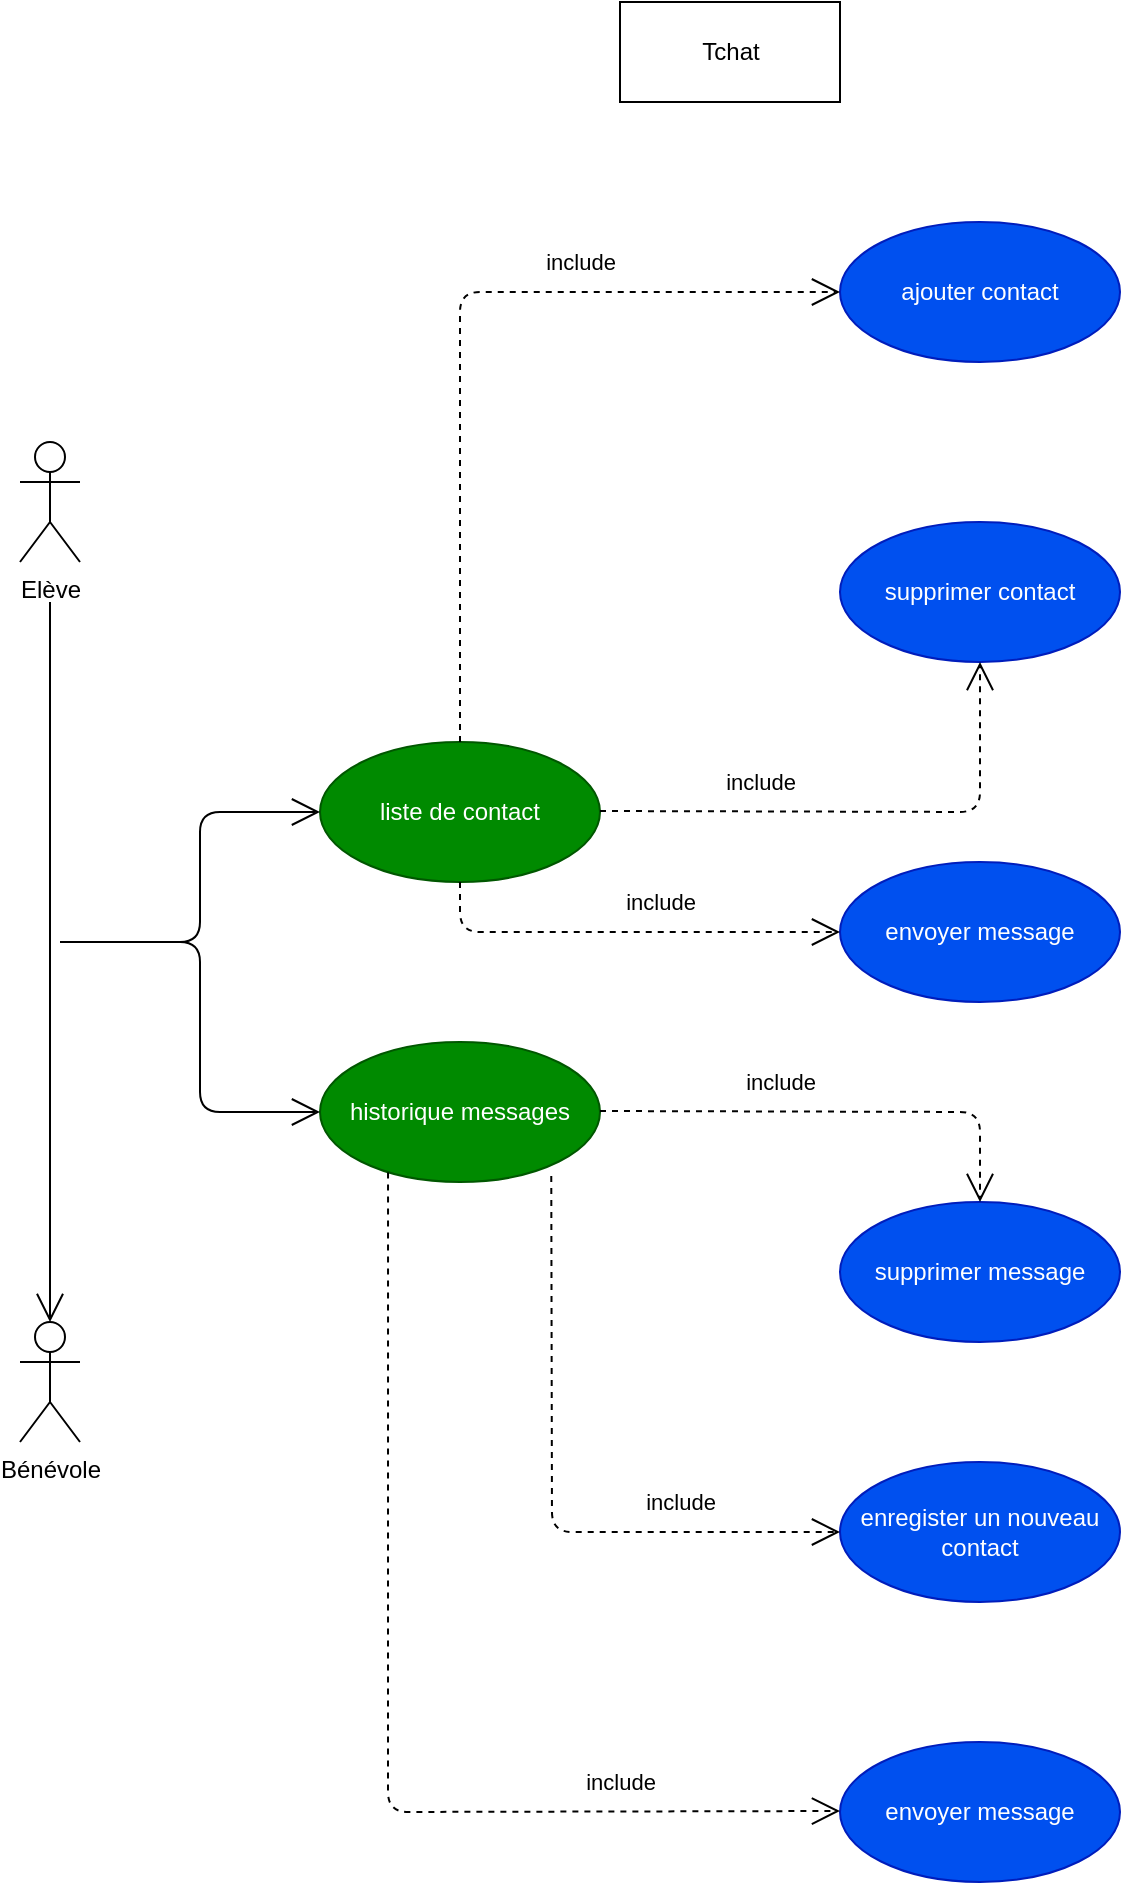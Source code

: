 <mxfile>
    <diagram id="zujQ-UzVMzeJ8Ua3-dks" name="Page-1">
        <mxGraphModel dx="1054" dy="617" grid="1" gridSize="10" guides="1" tooltips="1" connect="1" arrows="1" fold="1" page="1" pageScale="1" pageWidth="827" pageHeight="1169" math="0" shadow="0">
            <root>
                <mxCell id="0"/>
                <mxCell id="1" parent="0"/>
                <mxCell id="2" value="Tchat" style="html=1;" vertex="1" parent="1">
                    <mxGeometry x="350" y="20" width="110" height="50" as="geometry"/>
                </mxCell>
                <mxCell id="3" value="Elève" style="shape=umlActor;verticalLabelPosition=bottom;verticalAlign=top;html=1;" vertex="1" parent="1">
                    <mxGeometry x="50" y="240" width="30" height="60" as="geometry"/>
                </mxCell>
                <mxCell id="4" value="Bénévole" style="shape=umlActor;verticalLabelPosition=bottom;verticalAlign=top;html=1;" vertex="1" parent="1">
                    <mxGeometry x="50" y="680" width="30" height="60" as="geometry"/>
                </mxCell>
                <mxCell id="5" value="" style="endArrow=open;endFill=1;endSize=12;html=1;entryX=0.5;entryY=0;entryDx=0;entryDy=0;entryPerimeter=0;" edge="1" parent="1" target="4">
                    <mxGeometry width="160" relative="1" as="geometry">
                        <mxPoint x="65" y="320" as="sourcePoint"/>
                        <mxPoint x="570" y="490" as="targetPoint"/>
                    </mxGeometry>
                </mxCell>
                <mxCell id="6" value="liste de contact" style="ellipse;whiteSpace=wrap;html=1;fillColor=#008a00;fontColor=#ffffff;strokeColor=#005700;" vertex="1" parent="1">
                    <mxGeometry x="200" y="390" width="140" height="70" as="geometry"/>
                </mxCell>
                <mxCell id="8" value="historique messages" style="ellipse;whiteSpace=wrap;html=1;fillColor=#008a00;fontColor=#ffffff;strokeColor=#005700;" vertex="1" parent="1">
                    <mxGeometry x="200" y="540" width="140" height="70" as="geometry"/>
                </mxCell>
                <mxCell id="9" value="" style="endArrow=open;endFill=1;endSize=12;html=1;entryX=0;entryY=0.5;entryDx=0;entryDy=0;" edge="1" parent="1" target="6">
                    <mxGeometry width="160" relative="1" as="geometry">
                        <mxPoint x="70" y="490" as="sourcePoint"/>
                        <mxPoint x="230" y="490" as="targetPoint"/>
                        <Array as="points">
                            <mxPoint x="140" y="490"/>
                            <mxPoint x="140" y="425"/>
                        </Array>
                    </mxGeometry>
                </mxCell>
                <mxCell id="11" value="" style="endArrow=open;endFill=1;endSize=12;html=1;entryX=0;entryY=0.5;entryDx=0;entryDy=0;" edge="1" parent="1" target="8">
                    <mxGeometry width="160" relative="1" as="geometry">
                        <mxPoint x="70" y="490" as="sourcePoint"/>
                        <mxPoint x="230" y="490" as="targetPoint"/>
                        <Array as="points">
                            <mxPoint x="140" y="490"/>
                            <mxPoint x="140" y="575"/>
                        </Array>
                    </mxGeometry>
                </mxCell>
                <mxCell id="12" value="ajouter contact" style="ellipse;whiteSpace=wrap;html=1;fillColor=#0050ef;fontColor=#ffffff;strokeColor=#001DBC;" vertex="1" parent="1">
                    <mxGeometry x="460" y="130" width="140" height="70" as="geometry"/>
                </mxCell>
                <mxCell id="13" value="supprimer contact" style="ellipse;whiteSpace=wrap;html=1;fillColor=#0050ef;fontColor=#ffffff;strokeColor=#001DBC;" vertex="1" parent="1">
                    <mxGeometry x="460" y="280" width="140" height="70" as="geometry"/>
                </mxCell>
                <mxCell id="14" value="envoyer message" style="ellipse;whiteSpace=wrap;html=1;fillColor=#0050ef;fontColor=#ffffff;strokeColor=#001DBC;" vertex="1" parent="1">
                    <mxGeometry x="460" y="450" width="140" height="70" as="geometry"/>
                </mxCell>
                <mxCell id="15" value="include" style="endArrow=open;endSize=12;dashed=1;html=1;entryX=0;entryY=0.5;entryDx=0;entryDy=0;" edge="1" parent="1" target="12">
                    <mxGeometry x="0.373" y="15" width="160" relative="1" as="geometry">
                        <mxPoint x="270" y="390" as="sourcePoint"/>
                        <mxPoint x="430" y="390" as="targetPoint"/>
                        <Array as="points">
                            <mxPoint x="270" y="165"/>
                        </Array>
                        <mxPoint as="offset"/>
                    </mxGeometry>
                </mxCell>
                <mxCell id="16" value="include" style="endArrow=open;endSize=12;dashed=1;html=1;entryX=0.5;entryY=1;entryDx=0;entryDy=0;" edge="1" parent="1" target="13">
                    <mxGeometry x="-0.397" y="15" width="160" relative="1" as="geometry">
                        <mxPoint x="340" y="424.5" as="sourcePoint"/>
                        <mxPoint x="500" y="424.5" as="targetPoint"/>
                        <Array as="points">
                            <mxPoint x="530" y="425"/>
                        </Array>
                        <mxPoint as="offset"/>
                    </mxGeometry>
                </mxCell>
                <mxCell id="17" value="include" style="endArrow=open;endSize=12;dashed=1;html=1;entryX=0;entryY=0.5;entryDx=0;entryDy=0;" edge="1" parent="1" target="14">
                    <mxGeometry x="0.163" y="15" width="160" relative="1" as="geometry">
                        <mxPoint x="270" y="460" as="sourcePoint"/>
                        <mxPoint x="430" y="460" as="targetPoint"/>
                        <Array as="points">
                            <mxPoint x="270" y="485"/>
                        </Array>
                        <mxPoint as="offset"/>
                    </mxGeometry>
                </mxCell>
                <mxCell id="18" value="supprimer message" style="ellipse;whiteSpace=wrap;html=1;fillColor=#0050ef;fontColor=#ffffff;strokeColor=#001DBC;" vertex="1" parent="1">
                    <mxGeometry x="460" y="620" width="140" height="70" as="geometry"/>
                </mxCell>
                <mxCell id="19" value="envoyer message" style="ellipse;whiteSpace=wrap;html=1;fillColor=#0050ef;fontColor=#ffffff;strokeColor=#001DBC;" vertex="1" parent="1">
                    <mxGeometry x="460" y="890" width="140" height="70" as="geometry"/>
                </mxCell>
                <mxCell id="20" value="enregister un nouveau contact" style="ellipse;whiteSpace=wrap;html=1;fillColor=#0050ef;fontColor=#ffffff;strokeColor=#001DBC;" vertex="1" parent="1">
                    <mxGeometry x="460" y="750" width="140" height="70" as="geometry"/>
                </mxCell>
                <mxCell id="21" value="include" style="endArrow=open;endSize=12;dashed=1;html=1;entryX=0.5;entryY=0;entryDx=0;entryDy=0;" edge="1" parent="1" target="18">
                    <mxGeometry x="-0.234" y="15" width="160" relative="1" as="geometry">
                        <mxPoint x="340" y="574.5" as="sourcePoint"/>
                        <mxPoint x="500" y="574.5" as="targetPoint"/>
                        <Array as="points">
                            <mxPoint x="530" y="575"/>
                        </Array>
                        <mxPoint as="offset"/>
                    </mxGeometry>
                </mxCell>
                <mxCell id="22" value="include" style="endArrow=open;endSize=12;dashed=1;html=1;entryX=0;entryY=0.5;entryDx=0;entryDy=0;exitX=0.826;exitY=0.957;exitDx=0;exitDy=0;exitPerimeter=0;" edge="1" parent="1" source="8" target="20">
                    <mxGeometry x="0.503" y="15" width="160" relative="1" as="geometry">
                        <mxPoint x="270" y="610" as="sourcePoint"/>
                        <mxPoint x="430" y="610" as="targetPoint"/>
                        <Array as="points">
                            <mxPoint x="316" y="785"/>
                        </Array>
                        <mxPoint as="offset"/>
                    </mxGeometry>
                </mxCell>
                <mxCell id="23" value="include" style="endArrow=open;endSize=12;dashed=1;html=1;exitX=0.243;exitY=0.933;exitDx=0;exitDy=0;exitPerimeter=0;" edge="1" parent="1" source="8">
                    <mxGeometry x="0.597" y="15" width="160" relative="1" as="geometry">
                        <mxPoint x="300" y="924.5" as="sourcePoint"/>
                        <mxPoint x="460" y="924.5" as="targetPoint"/>
                        <Array as="points">
                            <mxPoint x="234" y="925"/>
                        </Array>
                        <mxPoint as="offset"/>
                    </mxGeometry>
                </mxCell>
            </root>
        </mxGraphModel>
    </diagram>
</mxfile>